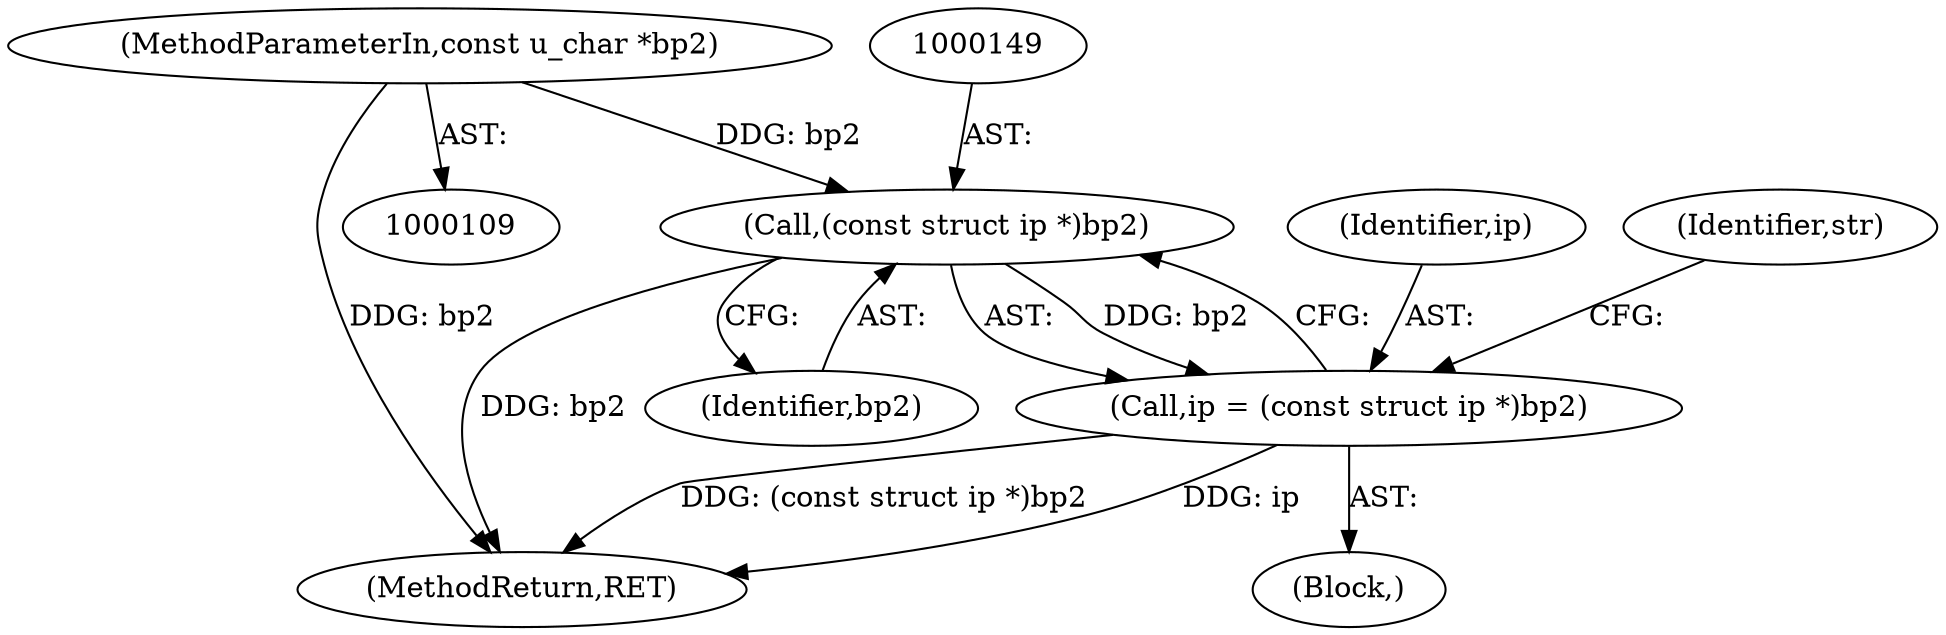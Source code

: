 digraph "0_tcpdump_8509ef02eceb2bbb479cea10fe4a7ec6395f1a8b@pointer" {
"1000113" [label="(MethodParameterIn,const u_char *bp2)"];
"1000148" [label="(Call,(const struct ip *)bp2)"];
"1000146" [label="(Call,ip = (const struct ip *)bp2)"];
"1001265" [label="(MethodReturn,RET)"];
"1000146" [label="(Call,ip = (const struct ip *)bp2)"];
"1000150" [label="(Identifier,bp2)"];
"1000148" [label="(Call,(const struct ip *)bp2)"];
"1000113" [label="(MethodParameterIn,const u_char *bp2)"];
"1000115" [label="(Block,)"];
"1000147" [label="(Identifier,ip)"];
"1000152" [label="(Identifier,str)"];
"1000113" -> "1000109"  [label="AST: "];
"1000113" -> "1001265"  [label="DDG: bp2"];
"1000113" -> "1000148"  [label="DDG: bp2"];
"1000148" -> "1000146"  [label="AST: "];
"1000148" -> "1000150"  [label="CFG: "];
"1000149" -> "1000148"  [label="AST: "];
"1000150" -> "1000148"  [label="AST: "];
"1000146" -> "1000148"  [label="CFG: "];
"1000148" -> "1001265"  [label="DDG: bp2"];
"1000148" -> "1000146"  [label="DDG: bp2"];
"1000146" -> "1000115"  [label="AST: "];
"1000147" -> "1000146"  [label="AST: "];
"1000152" -> "1000146"  [label="CFG: "];
"1000146" -> "1001265"  [label="DDG: (const struct ip *)bp2"];
"1000146" -> "1001265"  [label="DDG: ip"];
}

